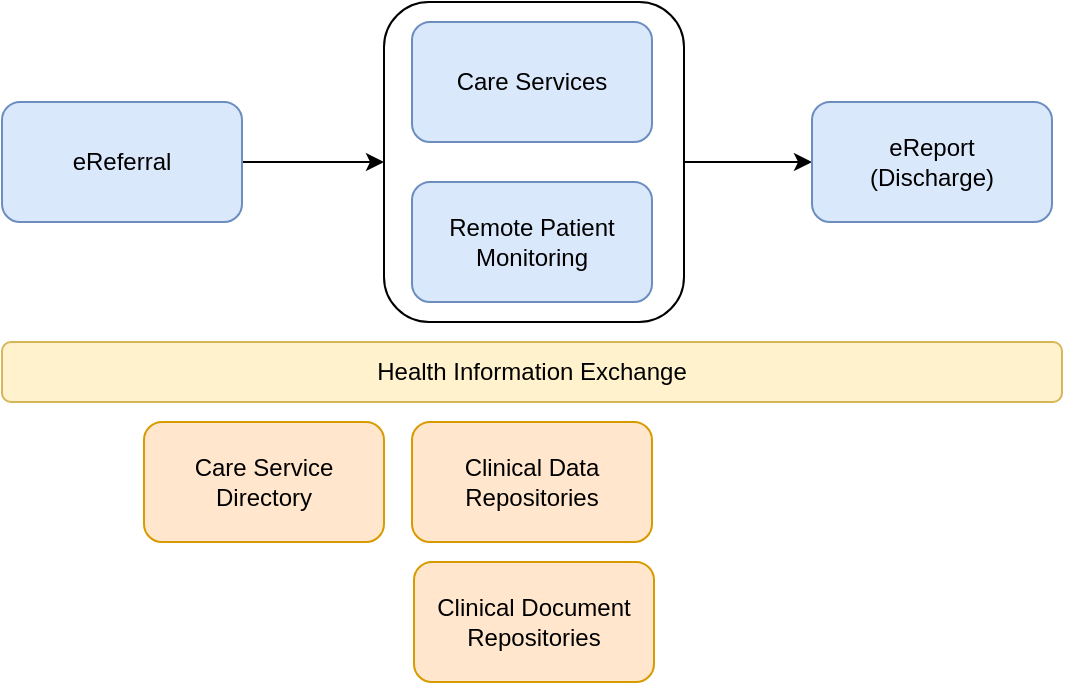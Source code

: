 <mxfile version="26.1.0">
  <diagram name="Page-1" id="yadtny4jEoWOzTSWfsVv">
    <mxGraphModel grid="1" page="1" gridSize="10" guides="1" tooltips="1" connect="1" arrows="1" fold="1" pageScale="1" pageWidth="827" pageHeight="1169" math="0" shadow="0">
      <root>
        <mxCell id="0" />
        <mxCell id="1" parent="0" />
        <mxCell id="w4Dr3OeFcrMAhnn8j9h_-9" value="" style="rounded=1;whiteSpace=wrap;html=1;" vertex="1" parent="1">
          <mxGeometry x="340" y="160" width="150" height="160" as="geometry" />
        </mxCell>
        <mxCell id="w4Dr3OeFcrMAhnn8j9h_-3" value="" style="edgeStyle=orthogonalEdgeStyle;rounded=0;orthogonalLoop=1;jettySize=auto;html=1;exitX=1;exitY=0.5;exitDx=0;exitDy=0;" edge="1" parent="1" source="w4Dr3OeFcrMAhnn8j9h_-9" target="w4Dr3OeFcrMAhnn8j9h_-2">
          <mxGeometry relative="1" as="geometry" />
        </mxCell>
        <mxCell id="w4Dr3OeFcrMAhnn8j9h_-1" value="Remote Patient Monitoring" style="rounded=1;whiteSpace=wrap;html=1;fillColor=#dae8fc;strokeColor=#6c8ebf;" vertex="1" parent="1">
          <mxGeometry x="354" y="250" width="120" height="60" as="geometry" />
        </mxCell>
        <mxCell id="w4Dr3OeFcrMAhnn8j9h_-2" value="eReport&lt;br&gt;(Discharge)" style="whiteSpace=wrap;html=1;fillColor=#dae8fc;strokeColor=#6c8ebf;rounded=1;" vertex="1" parent="1">
          <mxGeometry x="554" y="210" width="120" height="60" as="geometry" />
        </mxCell>
        <mxCell id="w4Dr3OeFcrMAhnn8j9h_-5" style="edgeStyle=orthogonalEdgeStyle;rounded=0;orthogonalLoop=1;jettySize=auto;html=1;entryX=0;entryY=0.5;entryDx=0;entryDy=0;" edge="1" parent="1" source="w4Dr3OeFcrMAhnn8j9h_-4" target="w4Dr3OeFcrMAhnn8j9h_-9">
          <mxGeometry relative="1" as="geometry" />
        </mxCell>
        <mxCell id="w4Dr3OeFcrMAhnn8j9h_-4" value="eReferral" style="whiteSpace=wrap;html=1;fillColor=#dae8fc;strokeColor=#6c8ebf;rounded=1;" vertex="1" parent="1">
          <mxGeometry x="149" y="210" width="120" height="60" as="geometry" />
        </mxCell>
        <mxCell id="w4Dr3OeFcrMAhnn8j9h_-6" value="Health Information Exchange" style="rounded=1;whiteSpace=wrap;html=1;fillColor=#fff2cc;strokeColor=#d6b656;" vertex="1" parent="1">
          <mxGeometry x="149" y="330" width="530" height="30" as="geometry" />
        </mxCell>
        <mxCell id="w4Dr3OeFcrMAhnn8j9h_-7" value="Clinical Data Repositories" style="rounded=1;whiteSpace=wrap;html=1;fillColor=#ffe6cc;strokeColor=#d79b00;" vertex="1" parent="1">
          <mxGeometry x="354" y="370" width="120" height="60" as="geometry" />
        </mxCell>
        <mxCell id="w4Dr3OeFcrMAhnn8j9h_-8" value="Care Services" style="rounded=1;whiteSpace=wrap;html=1;fillColor=#dae8fc;strokeColor=#6c8ebf;" vertex="1" parent="1">
          <mxGeometry x="354" y="170" width="120" height="60" as="geometry" />
        </mxCell>
        <mxCell id="w4Dr3OeFcrMAhnn8j9h_-10" value="Clinical Document Repositories" style="rounded=1;whiteSpace=wrap;html=1;fillColor=#ffe6cc;strokeColor=#d79b00;" vertex="1" parent="1">
          <mxGeometry x="355" y="440" width="120" height="60" as="geometry" />
        </mxCell>
        <mxCell id="w4Dr3OeFcrMAhnn8j9h_-11" value="Care Service Directory" style="rounded=1;whiteSpace=wrap;html=1;fillColor=#ffe6cc;strokeColor=#d79b00;" vertex="1" parent="1">
          <mxGeometry x="220" y="370" width="120" height="60" as="geometry" />
        </mxCell>
      </root>
    </mxGraphModel>
  </diagram>
</mxfile>
